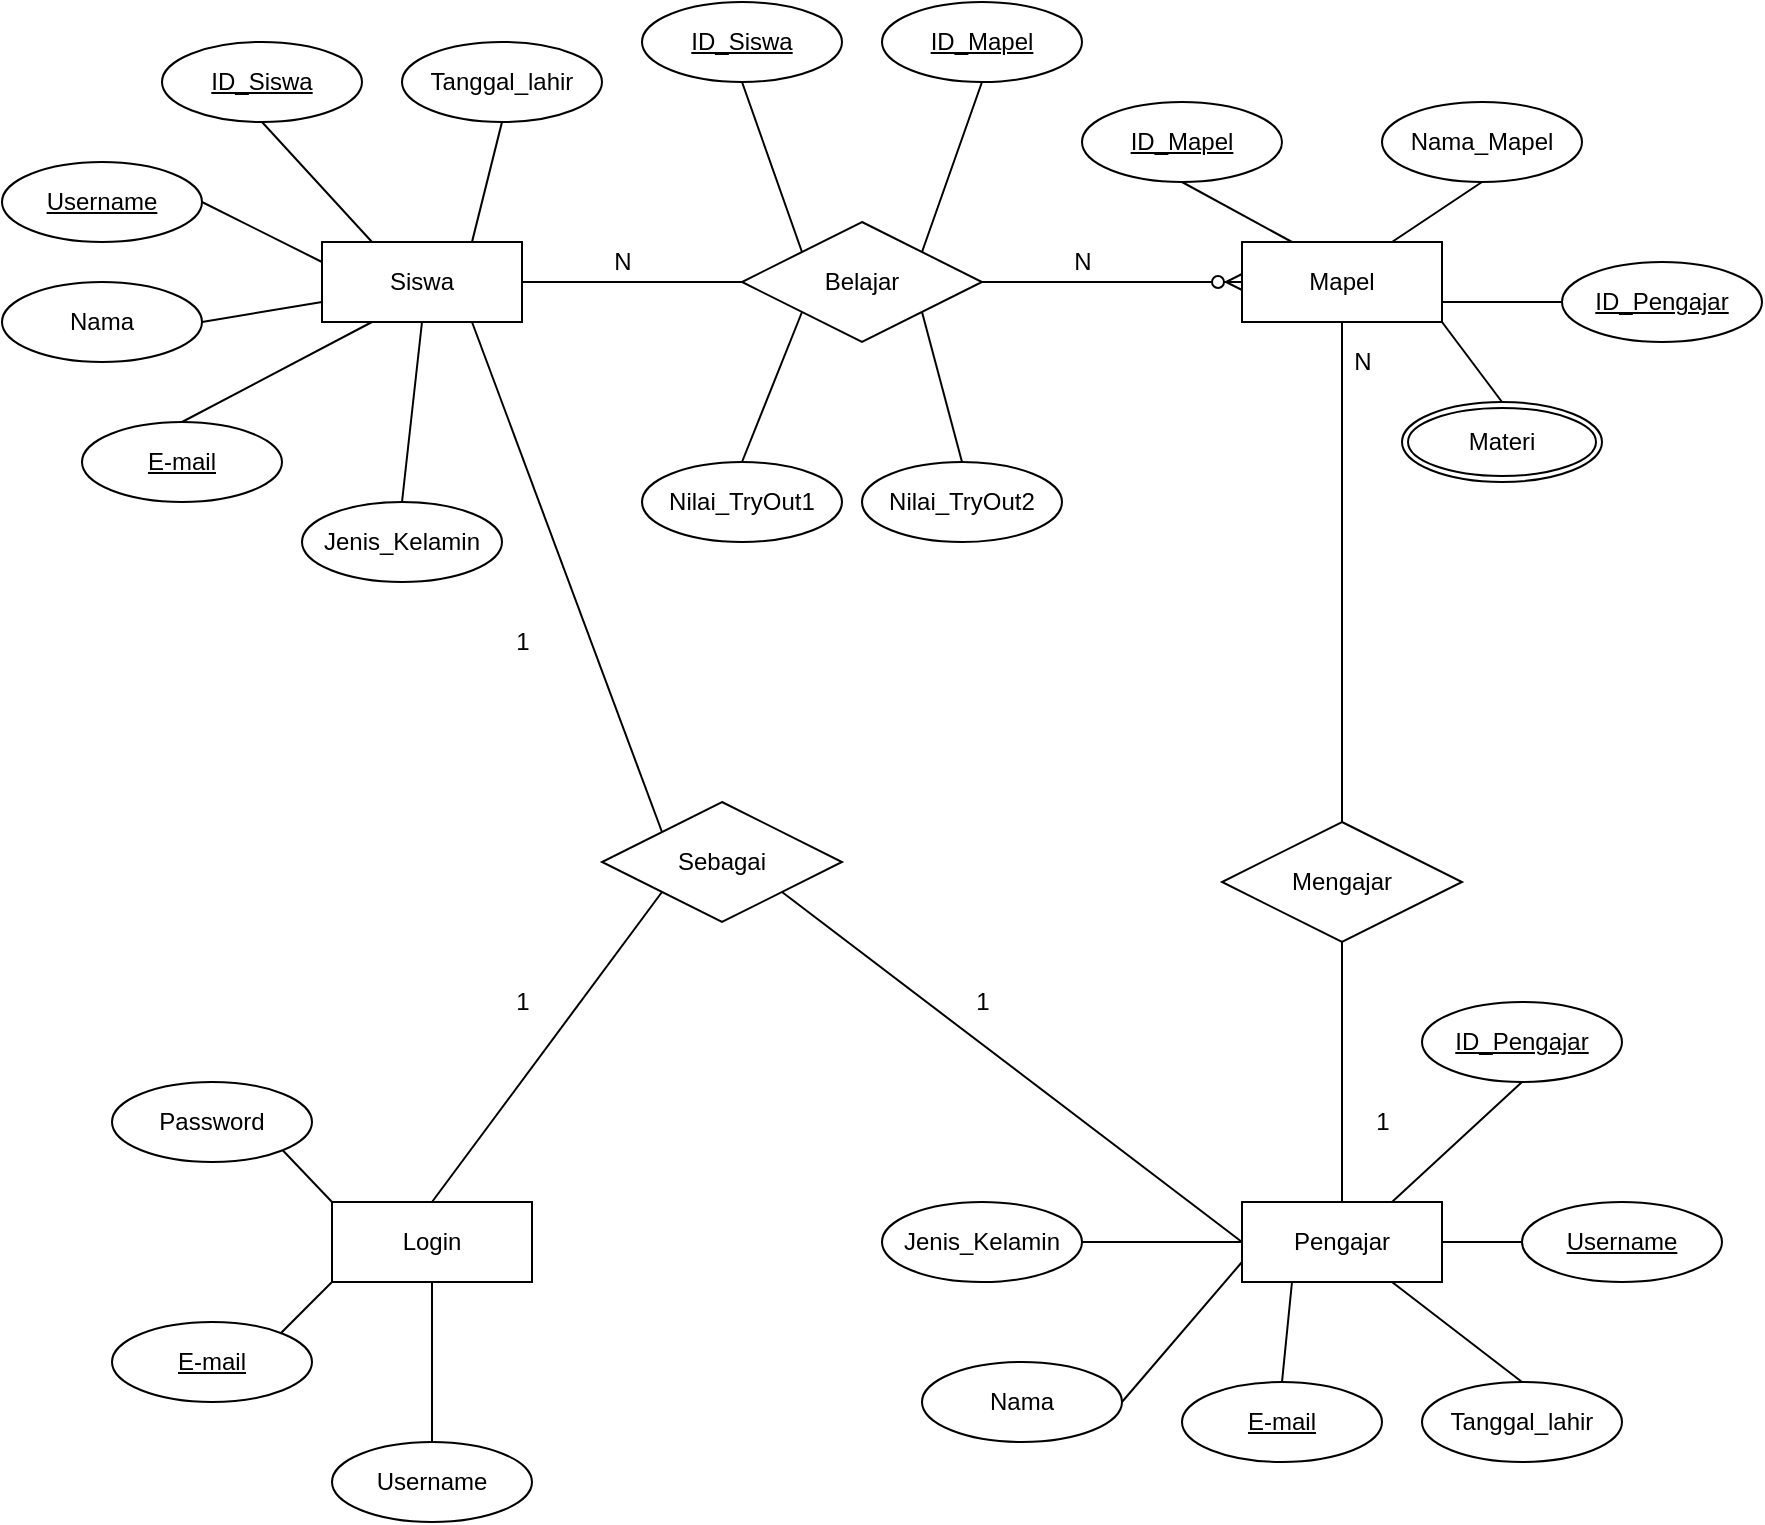 <mxfile version="13.7.6" type="device"><diagram id="BZ0HvwKwz6tESdo-D394" name="Page-1"><mxGraphModel dx="1108" dy="433" grid="1" gridSize="10" guides="1" tooltips="1" connect="1" arrows="1" fold="1" page="1" pageScale="1" pageWidth="850" pageHeight="1100" math="0" shadow="0"><root><mxCell id="0"/><mxCell id="1" parent="0"/><mxCell id="qpm-XkCVynCeEiGI0iVw-2" value="Siswa" style="whiteSpace=wrap;html=1;align=center;" parent="1" vertex="1"><mxGeometry x="310" y="210" width="100" height="40" as="geometry"/></mxCell><mxCell id="qpm-XkCVynCeEiGI0iVw-4" value="ID_Siswa" style="ellipse;whiteSpace=wrap;html=1;align=center;fontStyle=4;" parent="1" vertex="1"><mxGeometry x="230" y="110" width="100" height="40" as="geometry"/></mxCell><mxCell id="qpm-XkCVynCeEiGI0iVw-5" value="&lt;u&gt;Username&lt;/u&gt;" style="ellipse;whiteSpace=wrap;html=1;align=center;" parent="1" vertex="1"><mxGeometry x="150" y="170" width="100" height="40" as="geometry"/></mxCell><mxCell id="qpm-XkCVynCeEiGI0iVw-7" value="Tanggal_lahir" style="ellipse;whiteSpace=wrap;html=1;align=center;" parent="1" vertex="1"><mxGeometry x="350" y="110" width="100" height="40" as="geometry"/></mxCell><mxCell id="qpm-XkCVynCeEiGI0iVw-8" value="Nama" style="ellipse;whiteSpace=wrap;html=1;align=center;" parent="1" vertex="1"><mxGeometry x="150" y="230" width="100" height="40" as="geometry"/></mxCell><mxCell id="qpm-XkCVynCeEiGI0iVw-10" value="E-mail" style="ellipse;whiteSpace=wrap;html=1;align=center;fontStyle=4" parent="1" vertex="1"><mxGeometry x="190" y="300" width="100" height="40" as="geometry"/></mxCell><mxCell id="qpm-XkCVynCeEiGI0iVw-11" value="Mapel" style="whiteSpace=wrap;html=1;align=center;" parent="1" vertex="1"><mxGeometry x="770" y="210" width="100" height="40" as="geometry"/></mxCell><mxCell id="qpm-XkCVynCeEiGI0iVw-13" value="" style="endArrow=none;html=1;rounded=0;entryX=0.25;entryY=0;entryDx=0;entryDy=0;exitX=0.5;exitY=1;exitDx=0;exitDy=0;" parent="1" source="qpm-XkCVynCeEiGI0iVw-4" target="qpm-XkCVynCeEiGI0iVw-2" edge="1"><mxGeometry relative="1" as="geometry"><mxPoint x="490" y="260" as="sourcePoint"/><mxPoint x="650" y="260" as="targetPoint"/></mxGeometry></mxCell><mxCell id="qpm-XkCVynCeEiGI0iVw-14" value="" style="endArrow=none;html=1;rounded=0;entryX=0.75;entryY=0;entryDx=0;entryDy=0;exitX=0.5;exitY=1;exitDx=0;exitDy=0;" parent="1" source="qpm-XkCVynCeEiGI0iVw-7" target="qpm-XkCVynCeEiGI0iVw-2" edge="1"><mxGeometry relative="1" as="geometry"><mxPoint x="310" y="180" as="sourcePoint"/><mxPoint x="345" y="220" as="targetPoint"/></mxGeometry></mxCell><mxCell id="qpm-XkCVynCeEiGI0iVw-15" value="" style="endArrow=none;html=1;rounded=0;entryX=0;entryY=0.25;entryDx=0;entryDy=0;exitX=1;exitY=0.5;exitDx=0;exitDy=0;" parent="1" source="qpm-XkCVynCeEiGI0iVw-5" target="qpm-XkCVynCeEiGI0iVw-2" edge="1"><mxGeometry relative="1" as="geometry"><mxPoint x="320" y="190" as="sourcePoint"/><mxPoint x="355" y="230" as="targetPoint"/></mxGeometry></mxCell><mxCell id="qpm-XkCVynCeEiGI0iVw-16" value="" style="endArrow=none;html=1;rounded=0;entryX=0;entryY=0.75;entryDx=0;entryDy=0;exitX=1;exitY=0.5;exitDx=0;exitDy=0;" parent="1" source="qpm-XkCVynCeEiGI0iVw-8" target="qpm-XkCVynCeEiGI0iVw-2" edge="1"><mxGeometry relative="1" as="geometry"><mxPoint x="330" y="200" as="sourcePoint"/><mxPoint x="365" y="240" as="targetPoint"/></mxGeometry></mxCell><mxCell id="qpm-XkCVynCeEiGI0iVw-17" value="" style="endArrow=none;html=1;rounded=0;entryX=0.5;entryY=0;entryDx=0;entryDy=0;exitX=0.25;exitY=1;exitDx=0;exitDy=0;" parent="1" source="qpm-XkCVynCeEiGI0iVw-2" target="qpm-XkCVynCeEiGI0iVw-10" edge="1"><mxGeometry relative="1" as="geometry"><mxPoint x="340" y="210" as="sourcePoint"/><mxPoint x="375" y="250" as="targetPoint"/></mxGeometry></mxCell><mxCell id="qpm-XkCVynCeEiGI0iVw-24" value="Nama_Mapel" style="ellipse;whiteSpace=wrap;html=1;align=center;" parent="1" vertex="1"><mxGeometry x="840" y="140" width="100" height="40" as="geometry"/></mxCell><mxCell id="qpm-XkCVynCeEiGI0iVw-26" value="ID_Mapel" style="ellipse;whiteSpace=wrap;html=1;align=center;fontStyle=4;" parent="1" vertex="1"><mxGeometry x="690" y="140" width="100" height="40" as="geometry"/></mxCell><mxCell id="qpm-XkCVynCeEiGI0iVw-28" value="Materi" style="ellipse;shape=doubleEllipse;margin=3;whiteSpace=wrap;html=1;align=center;" parent="1" vertex="1"><mxGeometry x="850" y="290" width="100" height="40" as="geometry"/></mxCell><mxCell id="qpm-XkCVynCeEiGI0iVw-32" value="" style="endArrow=none;html=1;rounded=0;entryX=0.75;entryY=0;entryDx=0;entryDy=0;exitX=0.5;exitY=1;exitDx=0;exitDy=0;" parent="1" source="qpm-XkCVynCeEiGI0iVw-24" target="qpm-XkCVynCeEiGI0iVw-11" edge="1"><mxGeometry relative="1" as="geometry"><mxPoint x="420" y="180" as="sourcePoint"/><mxPoint x="395" y="220" as="targetPoint"/></mxGeometry></mxCell><mxCell id="qpm-XkCVynCeEiGI0iVw-34" value="" style="endArrow=none;html=1;rounded=0;entryX=1;entryY=1;entryDx=0;entryDy=0;exitX=0.5;exitY=0;exitDx=0;exitDy=0;" parent="1" source="qpm-XkCVynCeEiGI0iVw-28" target="qpm-XkCVynCeEiGI0iVw-11" edge="1"><mxGeometry relative="1" as="geometry"><mxPoint x="440" y="200" as="sourcePoint"/><mxPoint x="415" y="240" as="targetPoint"/></mxGeometry></mxCell><mxCell id="qpm-XkCVynCeEiGI0iVw-36" value="" style="endArrow=none;html=1;rounded=0;entryX=0.25;entryY=0;entryDx=0;entryDy=0;exitX=0.5;exitY=1;exitDx=0;exitDy=0;" parent="1" source="qpm-XkCVynCeEiGI0iVw-26" target="qpm-XkCVynCeEiGI0iVw-11" edge="1"><mxGeometry relative="1" as="geometry"><mxPoint x="460" y="220" as="sourcePoint"/><mxPoint x="435" y="260" as="targetPoint"/></mxGeometry></mxCell><mxCell id="qpm-XkCVynCeEiGI0iVw-38" value="Belajar" style="shape=rhombus;perimeter=rhombusPerimeter;whiteSpace=wrap;html=1;align=center;" parent="1" vertex="1"><mxGeometry x="520" y="200" width="120" height="60" as="geometry"/></mxCell><mxCell id="qpm-XkCVynCeEiGI0iVw-40" value="" style="endArrow=ERzeroToMany;html=1;rounded=0;entryX=0;entryY=0.5;entryDx=0;entryDy=0;exitX=1;exitY=0.5;exitDx=0;exitDy=0;startArrow=none;startFill=0;endFill=1;" parent="1" source="qpm-XkCVynCeEiGI0iVw-38" target="qpm-XkCVynCeEiGI0iVw-11" edge="1"><mxGeometry relative="1" as="geometry"><mxPoint x="510" y="260" as="sourcePoint"/><mxPoint x="670" y="260" as="targetPoint"/></mxGeometry></mxCell><mxCell id="qpm-XkCVynCeEiGI0iVw-41" value="" style="endArrow=none;html=1;rounded=0;entryX=1;entryY=0.5;entryDx=0;entryDy=0;exitX=0;exitY=0.5;exitDx=0;exitDy=0;startArrow=none;startFill=0;endFill=0;" parent="1" source="qpm-XkCVynCeEiGI0iVw-38" target="qpm-XkCVynCeEiGI0iVw-2" edge="1"><mxGeometry relative="1" as="geometry"><mxPoint x="480" y="240" as="sourcePoint"/><mxPoint x="455" y="280" as="targetPoint"/></mxGeometry></mxCell><mxCell id="Rsu11KNnXsFpVASoPrC7-1" value="" style="endArrow=none;html=1;entryX=0.5;entryY=1;entryDx=0;entryDy=0;exitX=1;exitY=0;exitDx=0;exitDy=0;" parent="1" source="qpm-XkCVynCeEiGI0iVw-38" target="Rsu11KNnXsFpVASoPrC7-11" edge="1"><mxGeometry width="50" height="50" relative="1" as="geometry"><mxPoint x="540" y="290" as="sourcePoint"/><mxPoint x="640" y="130" as="targetPoint"/></mxGeometry></mxCell><mxCell id="Rsu11KNnXsFpVASoPrC7-3" value="" style="endArrow=none;html=1;entryX=0.5;entryY=1;entryDx=0;entryDy=0;exitX=0;exitY=0;exitDx=0;exitDy=0;" parent="1" source="qpm-XkCVynCeEiGI0iVw-38" target="Rsu11KNnXsFpVASoPrC7-9" edge="1"><mxGeometry width="50" height="50" relative="1" as="geometry"><mxPoint x="620" y="225" as="sourcePoint"/><mxPoint x="520" y="130" as="targetPoint"/></mxGeometry></mxCell><mxCell id="Rsu11KNnXsFpVASoPrC7-4" value="Nilai_TryOut1" style="ellipse;whiteSpace=wrap;html=1;align=center;" parent="1" vertex="1"><mxGeometry x="470" y="320" width="100" height="40" as="geometry"/></mxCell><mxCell id="Rsu11KNnXsFpVASoPrC7-5" value="Nilai_TryOut2" style="ellipse;whiteSpace=wrap;html=1;align=center;" parent="1" vertex="1"><mxGeometry x="580" y="320" width="100" height="40" as="geometry"/></mxCell><mxCell id="Rsu11KNnXsFpVASoPrC7-7" value="" style="endArrow=none;html=1;entryX=0.5;entryY=0;entryDx=0;entryDy=0;exitX=0;exitY=1;exitDx=0;exitDy=0;" parent="1" source="qpm-XkCVynCeEiGI0iVw-38" target="Rsu11KNnXsFpVASoPrC7-4" edge="1"><mxGeometry width="50" height="50" relative="1" as="geometry"><mxPoint x="560" y="225" as="sourcePoint"/><mxPoint x="530" y="140" as="targetPoint"/></mxGeometry></mxCell><mxCell id="Rsu11KNnXsFpVASoPrC7-8" value="" style="endArrow=none;html=1;entryX=0.5;entryY=0;entryDx=0;entryDy=0;exitX=1;exitY=1;exitDx=0;exitDy=0;" parent="1" source="qpm-XkCVynCeEiGI0iVw-38" target="Rsu11KNnXsFpVASoPrC7-5" edge="1"><mxGeometry width="50" height="50" relative="1" as="geometry"><mxPoint x="570" y="235" as="sourcePoint"/><mxPoint x="540" y="150" as="targetPoint"/></mxGeometry></mxCell><mxCell id="Rsu11KNnXsFpVASoPrC7-9" value="ID_Siswa" style="ellipse;whiteSpace=wrap;html=1;align=center;fontStyle=4;" parent="1" vertex="1"><mxGeometry x="470" y="90" width="100" height="40" as="geometry"/></mxCell><mxCell id="Rsu11KNnXsFpVASoPrC7-11" value="ID_Mapel" style="ellipse;whiteSpace=wrap;html=1;align=center;fontStyle=4;" parent="1" vertex="1"><mxGeometry x="590" y="90" width="100" height="40" as="geometry"/></mxCell><mxCell id="Rsu11KNnXsFpVASoPrC7-13" value="Pengajar" style="whiteSpace=wrap;html=1;align=center;" parent="1" vertex="1"><mxGeometry x="770" y="690" width="100" height="40" as="geometry"/></mxCell><mxCell id="Rsu11KNnXsFpVASoPrC7-16" value="Tanggal_lahir" style="ellipse;whiteSpace=wrap;html=1;align=center;" parent="1" vertex="1"><mxGeometry x="860" y="780" width="100" height="40" as="geometry"/></mxCell><mxCell id="Rsu11KNnXsFpVASoPrC7-17" value="E-mail" style="ellipse;whiteSpace=wrap;html=1;align=center;fontStyle=4" parent="1" vertex="1"><mxGeometry x="740" y="780" width="100" height="40" as="geometry"/></mxCell><mxCell id="Rsu11KNnXsFpVASoPrC7-18" value="" style="endArrow=none;html=1;rounded=0;entryX=0.75;entryY=0;entryDx=0;entryDy=0;exitX=0.5;exitY=1;exitDx=0;exitDy=0;" parent="1" source="-84rbMn-U0eviWHSSxL3-16" target="Rsu11KNnXsFpVASoPrC7-13" edge="1"><mxGeometry relative="1" as="geometry"><mxPoint x="750" y="640" as="sourcePoint"/><mxPoint x="915" y="740" as="targetPoint"/></mxGeometry></mxCell><mxCell id="Rsu11KNnXsFpVASoPrC7-20" value="" style="endArrow=none;html=1;rounded=0;entryX=1;entryY=0.5;entryDx=0;entryDy=0;exitX=0;exitY=0.5;exitDx=0;exitDy=0;" parent="1" source="-84rbMn-U0eviWHSSxL3-3" target="Rsu11KNnXsFpVASoPrC7-13" edge="1"><mxGeometry relative="1" as="geometry"><mxPoint x="620" y="730" as="sourcePoint"/><mxPoint x="620" y="710" as="targetPoint"/></mxGeometry></mxCell><mxCell id="Rsu11KNnXsFpVASoPrC7-21" value="" style="endArrow=none;html=1;rounded=0;entryX=0;entryY=0.75;entryDx=0;entryDy=0;exitX=1;exitY=0.5;exitDx=0;exitDy=0;" parent="1" source="Rsu11KNnXsFpVASoPrC7-26" target="Rsu11KNnXsFpVASoPrC7-13" edge="1"><mxGeometry relative="1" as="geometry"><mxPoint x="515" y="730" as="sourcePoint"/><mxPoint x="630" y="720" as="targetPoint"/></mxGeometry></mxCell><mxCell id="Rsu11KNnXsFpVASoPrC7-22" value="" style="endArrow=none;html=1;rounded=0;entryX=0.5;entryY=0;entryDx=0;entryDy=0;exitX=0.25;exitY=1;exitDx=0;exitDy=0;" parent="1" source="Rsu11KNnXsFpVASoPrC7-13" target="Rsu11KNnXsFpVASoPrC7-17" edge="1"><mxGeometry relative="1" as="geometry"><mxPoint x="605" y="690" as="sourcePoint"/><mxPoint x="640" y="730" as="targetPoint"/></mxGeometry></mxCell><mxCell id="Rsu11KNnXsFpVASoPrC7-23" value="" style="endArrow=none;html=1;rounded=0;entryX=0.5;entryY=0;entryDx=0;entryDy=0;exitX=0.75;exitY=1;exitDx=0;exitDy=0;" parent="1" source="Rsu11KNnXsFpVASoPrC7-13" target="Rsu11KNnXsFpVASoPrC7-16" edge="1"><mxGeometry relative="1" as="geometry"><mxPoint x="615" y="700" as="sourcePoint"/><mxPoint x="650" y="740" as="targetPoint"/></mxGeometry></mxCell><mxCell id="Rsu11KNnXsFpVASoPrC7-26" value="Nama" style="ellipse;whiteSpace=wrap;html=1;align=center;" parent="1" vertex="1"><mxGeometry x="610" y="770" width="100" height="40" as="geometry"/></mxCell><mxCell id="Rsu11KNnXsFpVASoPrC7-29" value="" style="endArrow=none;html=1;rounded=0;exitX=0.5;exitY=0;exitDx=0;exitDy=0;entryX=0.5;entryY=1;entryDx=0;entryDy=0;" parent="1" source="Rsu11KNnXsFpVASoPrC7-13" target="Rsu11KNnXsFpVASoPrC7-30" edge="1"><mxGeometry relative="1" as="geometry"><mxPoint x="490" y="360" as="sourcePoint"/><mxPoint x="720" y="530" as="targetPoint"/></mxGeometry></mxCell><mxCell id="Rsu11KNnXsFpVASoPrC7-30" value="Mengajar" style="shape=rhombus;perimeter=rhombusPerimeter;whiteSpace=wrap;html=1;align=center;" parent="1" vertex="1"><mxGeometry x="760" y="500" width="120" height="60" as="geometry"/></mxCell><mxCell id="Rsu11KNnXsFpVASoPrC7-31" value="" style="endArrow=none;html=1;rounded=0;exitX=0.5;exitY=0;exitDx=0;exitDy=0;entryX=0.5;entryY=1;entryDx=0;entryDy=0;" parent="1" source="Rsu11KNnXsFpVASoPrC7-30" target="qpm-XkCVynCeEiGI0iVw-11" edge="1"><mxGeometry relative="1" as="geometry"><mxPoint x="635" y="540" as="sourcePoint"/><mxPoint x="770" y="540" as="targetPoint"/></mxGeometry></mxCell><mxCell id="Rsu11KNnXsFpVASoPrC7-32" value="N" style="text;html=1;align=center;verticalAlign=middle;resizable=0;points=[];autosize=1;" parent="1" vertex="1"><mxGeometry x="450" y="210" width="20" height="20" as="geometry"/></mxCell><mxCell id="Rsu11KNnXsFpVASoPrC7-33" value="N" style="text;html=1;align=center;verticalAlign=middle;resizable=0;points=[];autosize=1;" parent="1" vertex="1"><mxGeometry x="680" y="210" width="20" height="20" as="geometry"/></mxCell><mxCell id="Rsu11KNnXsFpVASoPrC7-34" value="1" style="text;html=1;align=center;verticalAlign=middle;resizable=0;points=[];autosize=1;" parent="1" vertex="1"><mxGeometry x="830" y="640" width="20" height="20" as="geometry"/></mxCell><mxCell id="-84rbMn-U0eviWHSSxL3-1" value="ID_Pengajar" style="ellipse;whiteSpace=wrap;html=1;align=center;fontStyle=4;" parent="1" vertex="1"><mxGeometry x="930" y="220" width="100" height="40" as="geometry"/></mxCell><mxCell id="-84rbMn-U0eviWHSSxL3-2" value="" style="endArrow=none;html=1;rounded=0;entryX=1;entryY=0.75;entryDx=0;entryDy=0;exitX=0;exitY=0.5;exitDx=0;exitDy=0;" parent="1" source="-84rbMn-U0eviWHSSxL3-1" target="qpm-XkCVynCeEiGI0iVw-11" edge="1"><mxGeometry relative="1" as="geometry"><mxPoint x="940" y="190" as="sourcePoint"/><mxPoint x="880" y="240" as="targetPoint"/></mxGeometry></mxCell><mxCell id="-84rbMn-U0eviWHSSxL3-3" value="&lt;u&gt;Username&lt;/u&gt;" style="ellipse;whiteSpace=wrap;html=1;align=center;" parent="1" vertex="1"><mxGeometry x="910" y="690" width="100" height="40" as="geometry"/></mxCell><mxCell id="-84rbMn-U0eviWHSSxL3-6" value="Login" style="whiteSpace=wrap;html=1;align=center;" parent="1" vertex="1"><mxGeometry x="315" y="690" width="100" height="40" as="geometry"/></mxCell><mxCell id="-84rbMn-U0eviWHSSxL3-7" value="" style="endArrow=none;html=1;rounded=0;exitX=0;exitY=1;exitDx=0;exitDy=0;entryX=0.5;entryY=1;entryDx=0;entryDy=0;" parent="1" source="-84rbMn-U0eviWHSSxL3-6" target="-84rbMn-U0eviWHSSxL3-8" edge="1"><mxGeometry relative="1" as="geometry"><mxPoint x="295" y="320" as="sourcePoint"/><mxPoint x="235" y="440" as="targetPoint"/></mxGeometry></mxCell><mxCell id="-84rbMn-U0eviWHSSxL3-8" value="E-mail" style="ellipse;whiteSpace=wrap;html=1;align=center;fontStyle=4" parent="1" vertex="1"><mxGeometry x="205" y="750" width="100" height="40" as="geometry"/></mxCell><mxCell id="-84rbMn-U0eviWHSSxL3-9" value="Password" style="ellipse;whiteSpace=wrap;html=1;align=center;" parent="1" vertex="1"><mxGeometry x="205" y="630" width="100" height="40" as="geometry"/></mxCell><mxCell id="-84rbMn-U0eviWHSSxL3-10" value="" style="endArrow=none;html=1;rounded=0;exitX=1;exitY=1;exitDx=0;exitDy=0;entryX=0;entryY=0;entryDx=0;entryDy=0;" parent="1" source="-84rbMn-U0eviWHSSxL3-9" target="-84rbMn-U0eviWHSSxL3-6" edge="1"><mxGeometry relative="1" as="geometry"><mxPoint x="325" y="740" as="sourcePoint"/><mxPoint x="265" y="820" as="targetPoint"/></mxGeometry></mxCell><mxCell id="-84rbMn-U0eviWHSSxL3-11" value="Sebagai" style="shape=rhombus;perimeter=rhombusPerimeter;whiteSpace=wrap;html=1;align=center;" parent="1" vertex="1"><mxGeometry x="450" y="490" width="120" height="60" as="geometry"/></mxCell><mxCell id="-84rbMn-U0eviWHSSxL3-12" value="" style="endArrow=none;html=1;rounded=0;exitX=0;exitY=1;exitDx=0;exitDy=0;entryX=0.5;entryY=0;entryDx=0;entryDy=0;" parent="1" source="-84rbMn-U0eviWHSSxL3-11" target="-84rbMn-U0eviWHSSxL3-6" edge="1"><mxGeometry relative="1" as="geometry"><mxPoint x="290" y="740" as="sourcePoint"/><mxPoint x="230" y="810" as="targetPoint"/></mxGeometry></mxCell><mxCell id="-84rbMn-U0eviWHSSxL3-13" value="" style="endArrow=none;html=1;rounded=0;exitX=1;exitY=1;exitDx=0;exitDy=0;entryX=0;entryY=0.5;entryDx=0;entryDy=0;" parent="1" source="-84rbMn-U0eviWHSSxL3-11" target="Rsu11KNnXsFpVASoPrC7-13" edge="1"><mxGeometry relative="1" as="geometry"><mxPoint x="490" y="545" as="sourcePoint"/><mxPoint x="340" y="700" as="targetPoint"/></mxGeometry></mxCell><mxCell id="-84rbMn-U0eviWHSSxL3-14" value="1" style="text;html=1;align=center;verticalAlign=middle;resizable=0;points=[];autosize=1;" parent="1" vertex="1"><mxGeometry x="630" y="580" width="20" height="20" as="geometry"/></mxCell><mxCell id="-84rbMn-U0eviWHSSxL3-15" value="1" style="text;html=1;align=center;verticalAlign=middle;resizable=0;points=[];autosize=1;" parent="1" vertex="1"><mxGeometry x="400" y="580" width="20" height="20" as="geometry"/></mxCell><mxCell id="-84rbMn-U0eviWHSSxL3-16" value="ID_Pengajar" style="ellipse;whiteSpace=wrap;html=1;align=center;fontStyle=4;" parent="1" vertex="1"><mxGeometry x="860" y="590" width="100" height="40" as="geometry"/></mxCell><mxCell id="-84rbMn-U0eviWHSSxL3-17" value="" style="endArrow=none;html=1;exitX=0;exitY=0;exitDx=0;exitDy=0;entryX=0.75;entryY=1;entryDx=0;entryDy=0;" parent="1" source="-84rbMn-U0eviWHSSxL3-11" target="qpm-XkCVynCeEiGI0iVw-2" edge="1"><mxGeometry width="50" height="50" relative="1" as="geometry"><mxPoint x="570" y="460" as="sourcePoint"/><mxPoint x="620" y="410" as="targetPoint"/></mxGeometry></mxCell><mxCell id="-84rbMn-U0eviWHSSxL3-18" value="1" style="text;html=1;align=center;verticalAlign=middle;resizable=0;points=[];autosize=1;" parent="1" vertex="1"><mxGeometry x="400" y="400" width="20" height="20" as="geometry"/></mxCell><mxCell id="M4elPKMkQEr0FOWt5qOr-1" value="Username" style="ellipse;whiteSpace=wrap;html=1;align=center;" vertex="1" parent="1"><mxGeometry x="315" y="810" width="100" height="40" as="geometry"/></mxCell><mxCell id="M4elPKMkQEr0FOWt5qOr-2" value="" style="endArrow=none;html=1;rounded=0;entryX=0.5;entryY=0;entryDx=0;entryDy=0;exitX=0.5;exitY=1;exitDx=0;exitDy=0;" edge="1" parent="1" source="-84rbMn-U0eviWHSSxL3-6" target="M4elPKMkQEr0FOWt5qOr-1"><mxGeometry relative="1" as="geometry"><mxPoint x="805" y="740" as="sourcePoint"/><mxPoint x="800" y="790" as="targetPoint"/></mxGeometry></mxCell><mxCell id="M4elPKMkQEr0FOWt5qOr-4" value="Jenis_Kelamin" style="ellipse;whiteSpace=wrap;html=1;align=center;" vertex="1" parent="1"><mxGeometry x="300" y="340" width="100" height="40" as="geometry"/></mxCell><mxCell id="M4elPKMkQEr0FOWt5qOr-5" value="" style="endArrow=none;html=1;rounded=0;entryX=0.5;entryY=0;entryDx=0;entryDy=0;exitX=0.5;exitY=1;exitDx=0;exitDy=0;" edge="1" parent="1" source="qpm-XkCVynCeEiGI0iVw-2" target="M4elPKMkQEr0FOWt5qOr-4"><mxGeometry relative="1" as="geometry"><mxPoint x="345" y="260" as="sourcePoint"/><mxPoint x="250" y="310" as="targetPoint"/></mxGeometry></mxCell><mxCell id="M4elPKMkQEr0FOWt5qOr-6" value="Jenis_Kelamin" style="ellipse;whiteSpace=wrap;html=1;align=center;" vertex="1" parent="1"><mxGeometry x="590" y="690" width="100" height="40" as="geometry"/></mxCell><mxCell id="M4elPKMkQEr0FOWt5qOr-7" value="" style="endArrow=none;html=1;rounded=0;entryX=1;entryY=0.5;entryDx=0;entryDy=0;exitX=0;exitY=0.5;exitDx=0;exitDy=0;" edge="1" parent="1" source="Rsu11KNnXsFpVASoPrC7-13" target="M4elPKMkQEr0FOWt5qOr-6"><mxGeometry relative="1" as="geometry"><mxPoint x="370" y="260" as="sourcePoint"/><mxPoint x="360" y="350" as="targetPoint"/></mxGeometry></mxCell><mxCell id="M4elPKMkQEr0FOWt5qOr-8" value="N" style="text;html=1;align=center;verticalAlign=middle;resizable=0;points=[];autosize=1;" vertex="1" parent="1"><mxGeometry x="820" y="260" width="20" height="20" as="geometry"/></mxCell></root></mxGraphModel></diagram></mxfile>